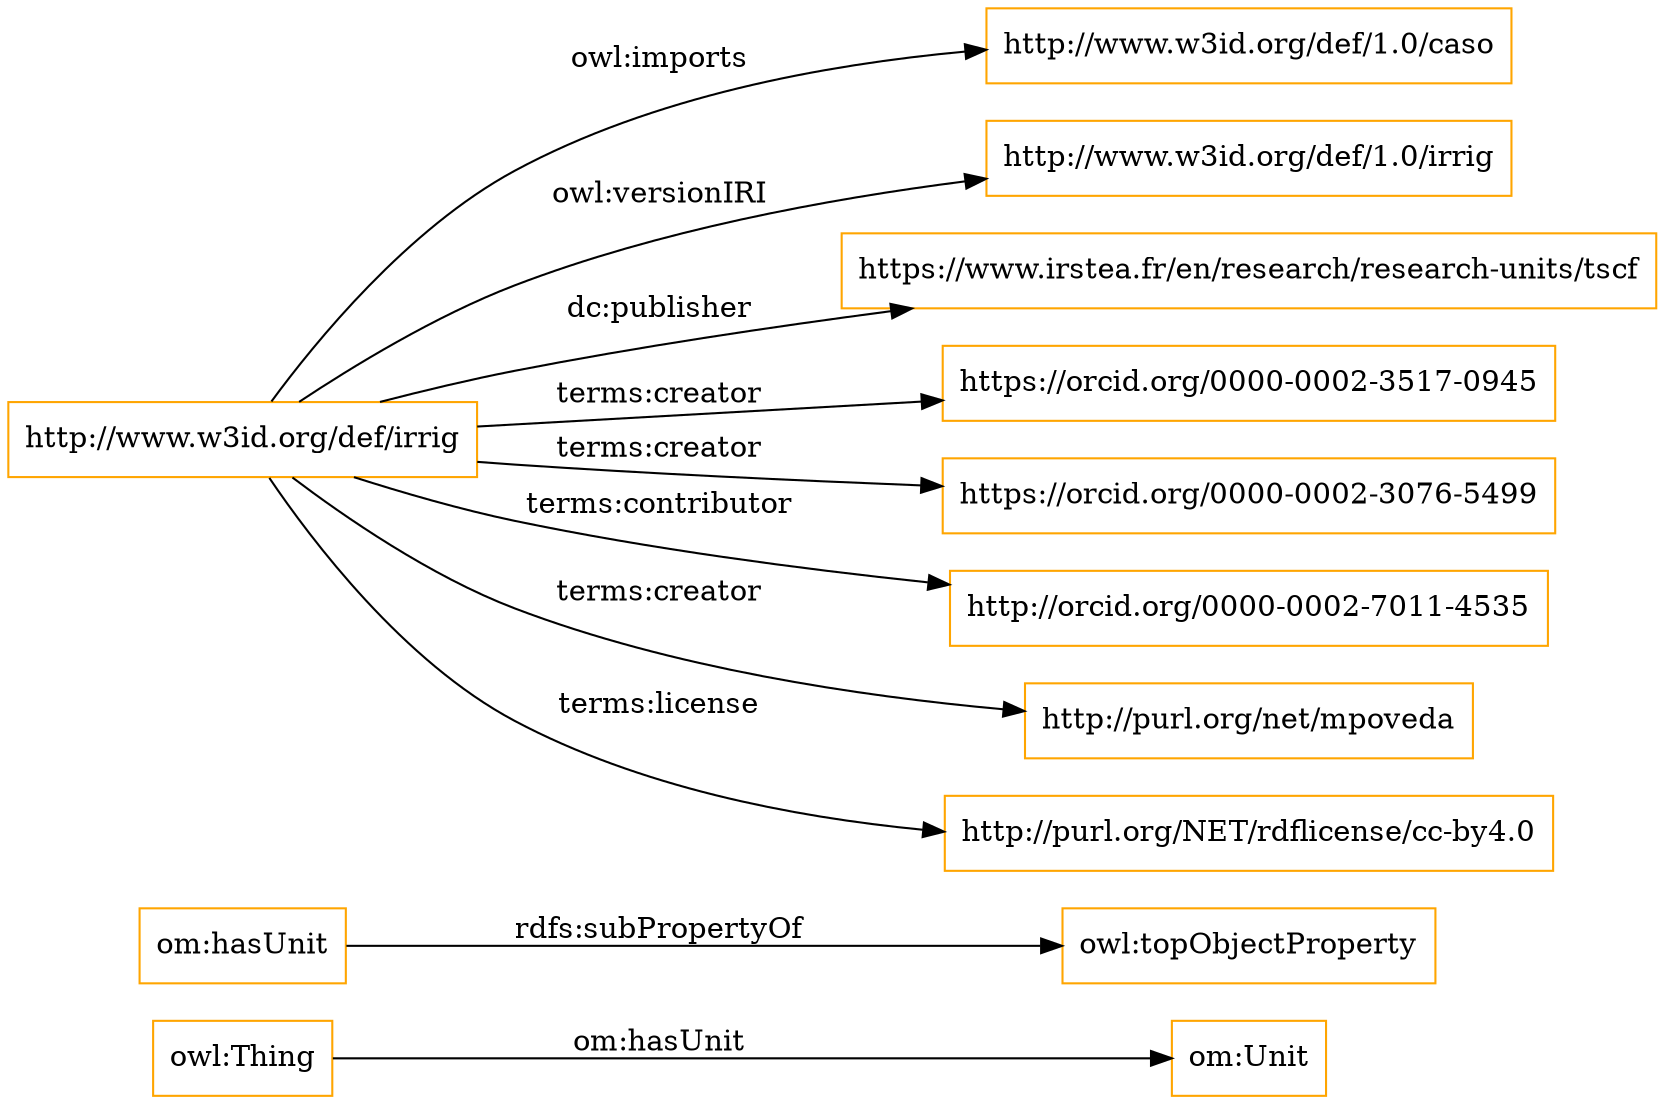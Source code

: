 digraph ar2dtool_diagram { 
rankdir=LR;
size="1501"
node [shape = rectangle, color="orange"]; "om:Unit" ; /*classes style*/
	"om:hasUnit" -> "owl:topObjectProperty" [ label = "rdfs:subPropertyOf" ];
	"http://www.w3id.org/def/irrig" -> "http://www.w3id.org/def/1.0/caso" [ label = "owl:imports" ];
	"http://www.w3id.org/def/irrig" -> "http://www.w3id.org/def/1.0/irrig" [ label = "owl:versionIRI" ];
	"http://www.w3id.org/def/irrig" -> "https://www.irstea.fr/en/research/research-units/tscf" [ label = "dc:publisher" ];
	"http://www.w3id.org/def/irrig" -> "https://orcid.org/0000-0002-3517-0945" [ label = "terms:creator" ];
	"http://www.w3id.org/def/irrig" -> "https://orcid.org/0000-0002-3076-5499" [ label = "terms:creator" ];
	"http://www.w3id.org/def/irrig" -> "http://orcid.org/0000-0002-7011-4535" [ label = "terms:contributor" ];
	"http://www.w3id.org/def/irrig" -> "http://purl.org/net/mpoveda" [ label = "terms:creator" ];
	"http://www.w3id.org/def/irrig" -> "http://purl.org/NET/rdflicense/cc-by4.0" [ label = "terms:license" ];
	"owl:Thing" -> "om:Unit" [ label = "om:hasUnit" ];

}
